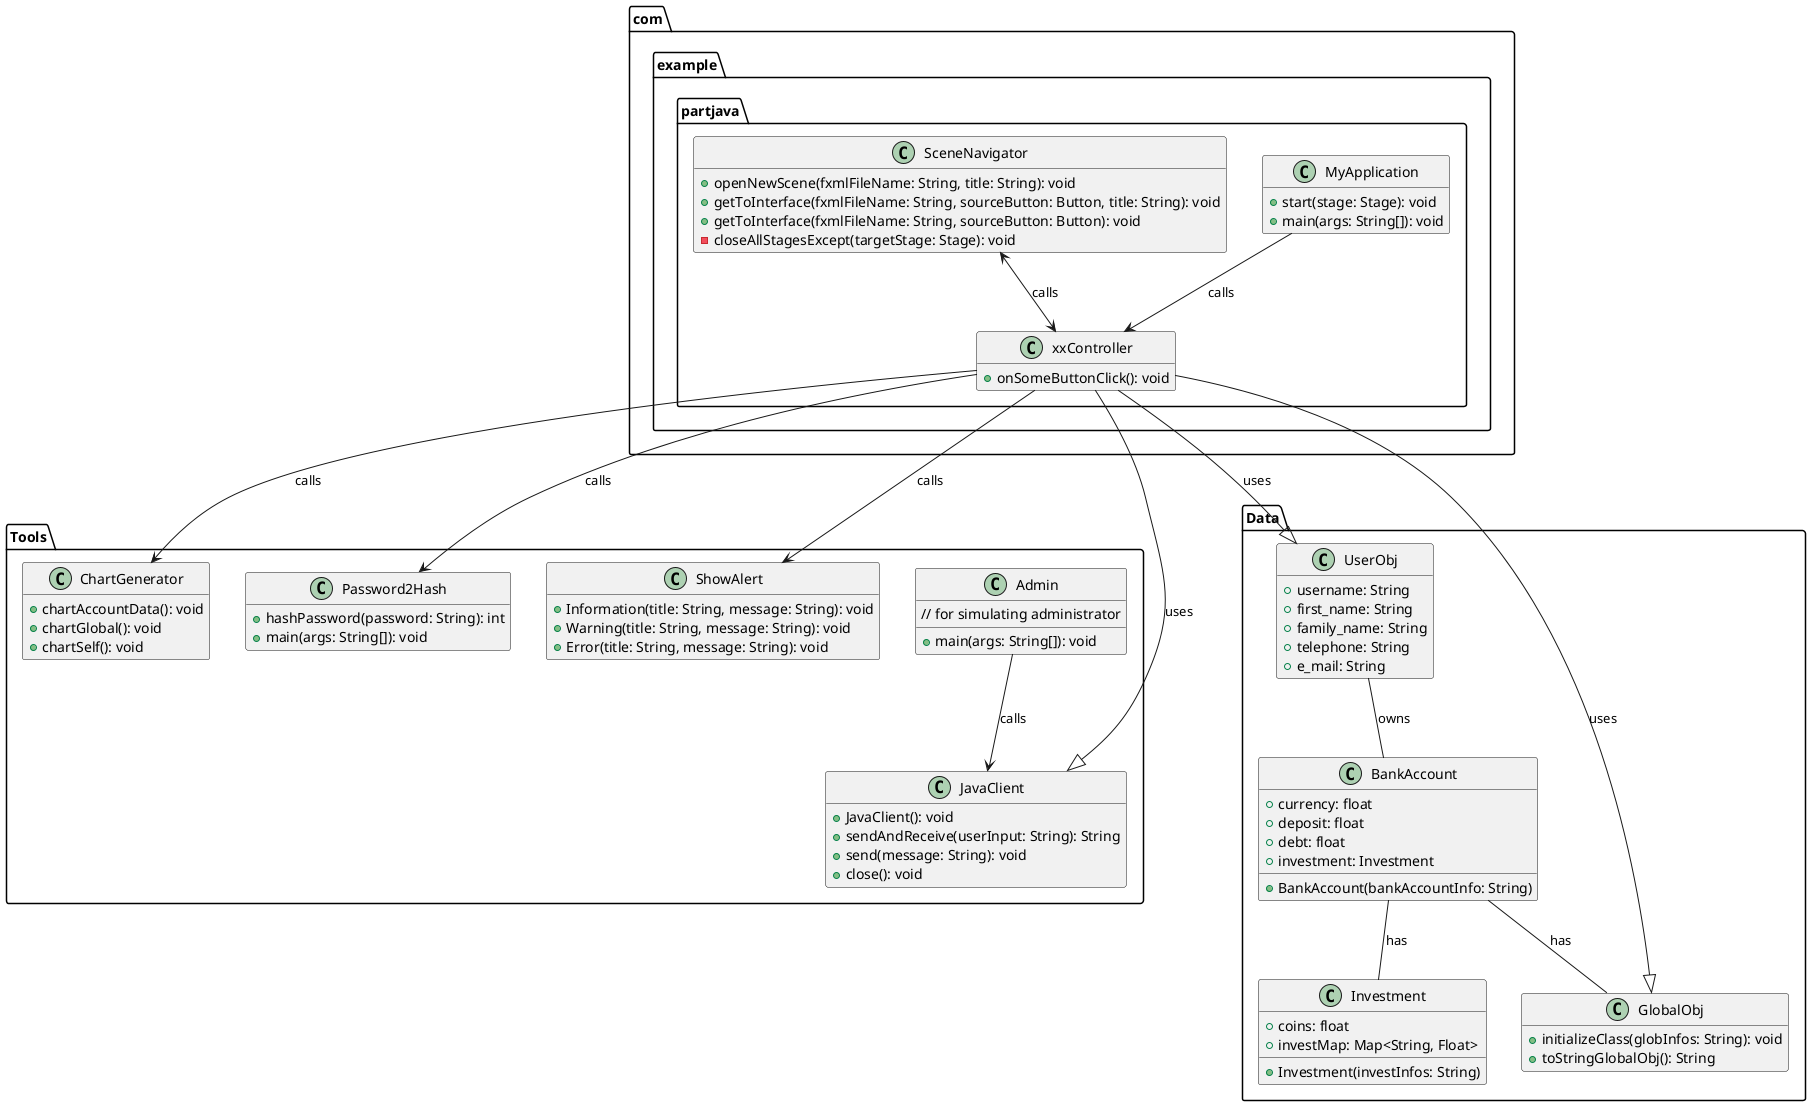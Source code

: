 @startuml
hide empty fields
hide empty methods
hide empty attributes

package com.example.partjava {
    class MyApplication {
        +start(stage: Stage): void
        +main(args: String[]): void
    }

    class SceneNavigator {
        +openNewScene(fxmlFileName: String, title: String): void
        +getToInterface(fxmlFileName: String, sourceButton: Button, title: String): void
        +getToInterface(fxmlFileName: String, sourceButton: Button): void
        -closeAllStagesExcept(targetStage: Stage): void
    }

    class xxController {
        +onSomeButtonClick(): void
    }
    MyApplication --> xxController : calls
    SceneNavigator <--> xxController : calls
}

package Tools {
    class JavaClient {
        +JavaClient(): void
        +sendAndReceive(userInput: String): String
        +send(message: String): void
        +close(): void
    }

    class Admin {
        +main(args: String[]): void
        // for simulating administrator
    }

    class ChartGenerator {
        +chartAccountData(): void
        +chartGlobal(): void
        +chartSelf(): void
    }

    class Password2Hash {
        +hashPassword(password: String): int
        +main(args: String[]): void
    }

    class ShowAlert {
        +Information(title: String, message: String): void
        +Warning(title: String, message: String): void
        +Error(title: String, message: String): void
    }
    Admin --> JavaClient : calls
}

package Data {
    class BankAccount {
        +currency: float
        +deposit: float
        +debt: float
        +investment: Investment
        +BankAccount(bankAccountInfo: String)
    }

    class GlobalObj {
        +initializeClass(globInfos: String): void
        +toStringGlobalObj(): String
    }

    class Investment {
        +coins: float
        +investMap: Map<String, Float>
        +Investment(investInfos: String)
    }

    class UserObj {
        +username: String
        +first_name: String
        +family_name: String
        +telephone: String
        +e_mail: String
    }
    BankAccount -- Investment : has
    BankAccount -- GlobalObj : has
    UserObj -- BankAccount : owns
}


xxController --> Tools.ChartGenerator : calls
xxController --|> Tools.JavaClient : uses
xxController --> Tools.Password2Hash : calls
xxController --> Tools.ShowAlert : calls
xxController --|> Data.UserObj : uses
xxController --|> Data.GlobalObj : uses



@enduml
